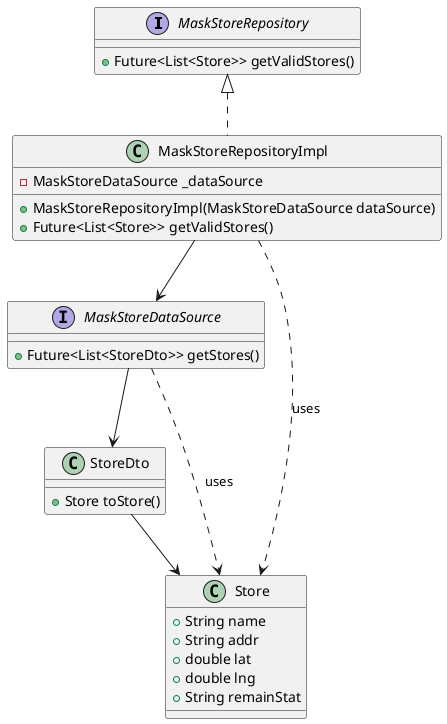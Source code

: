 @startuml
interface MaskStoreRepository {
  +Future<List<Store>> getValidStores()
}

class MaskStoreRepositoryImpl {
  -MaskStoreDataSource _dataSource
  +MaskStoreRepositoryImpl(MaskStoreDataSource dataSource)
  +Future<List<Store>> getValidStores()
}

interface MaskStoreDataSource {
  +Future<List<StoreDto>> getStores()
}

class StoreDto {
  +Store toStore()
}

class Store {
  +String name
  +String addr
  +double lat
  +double lng
  +String remainStat
}

MaskStoreRepository <|.. MaskStoreRepositoryImpl
MaskStoreRepositoryImpl --> MaskStoreDataSource
MaskStoreDataSource --> StoreDto
StoreDto --> Store

MaskStoreRepositoryImpl ..> Store : uses
MaskStoreDataSource ..> Store : uses
@enduml